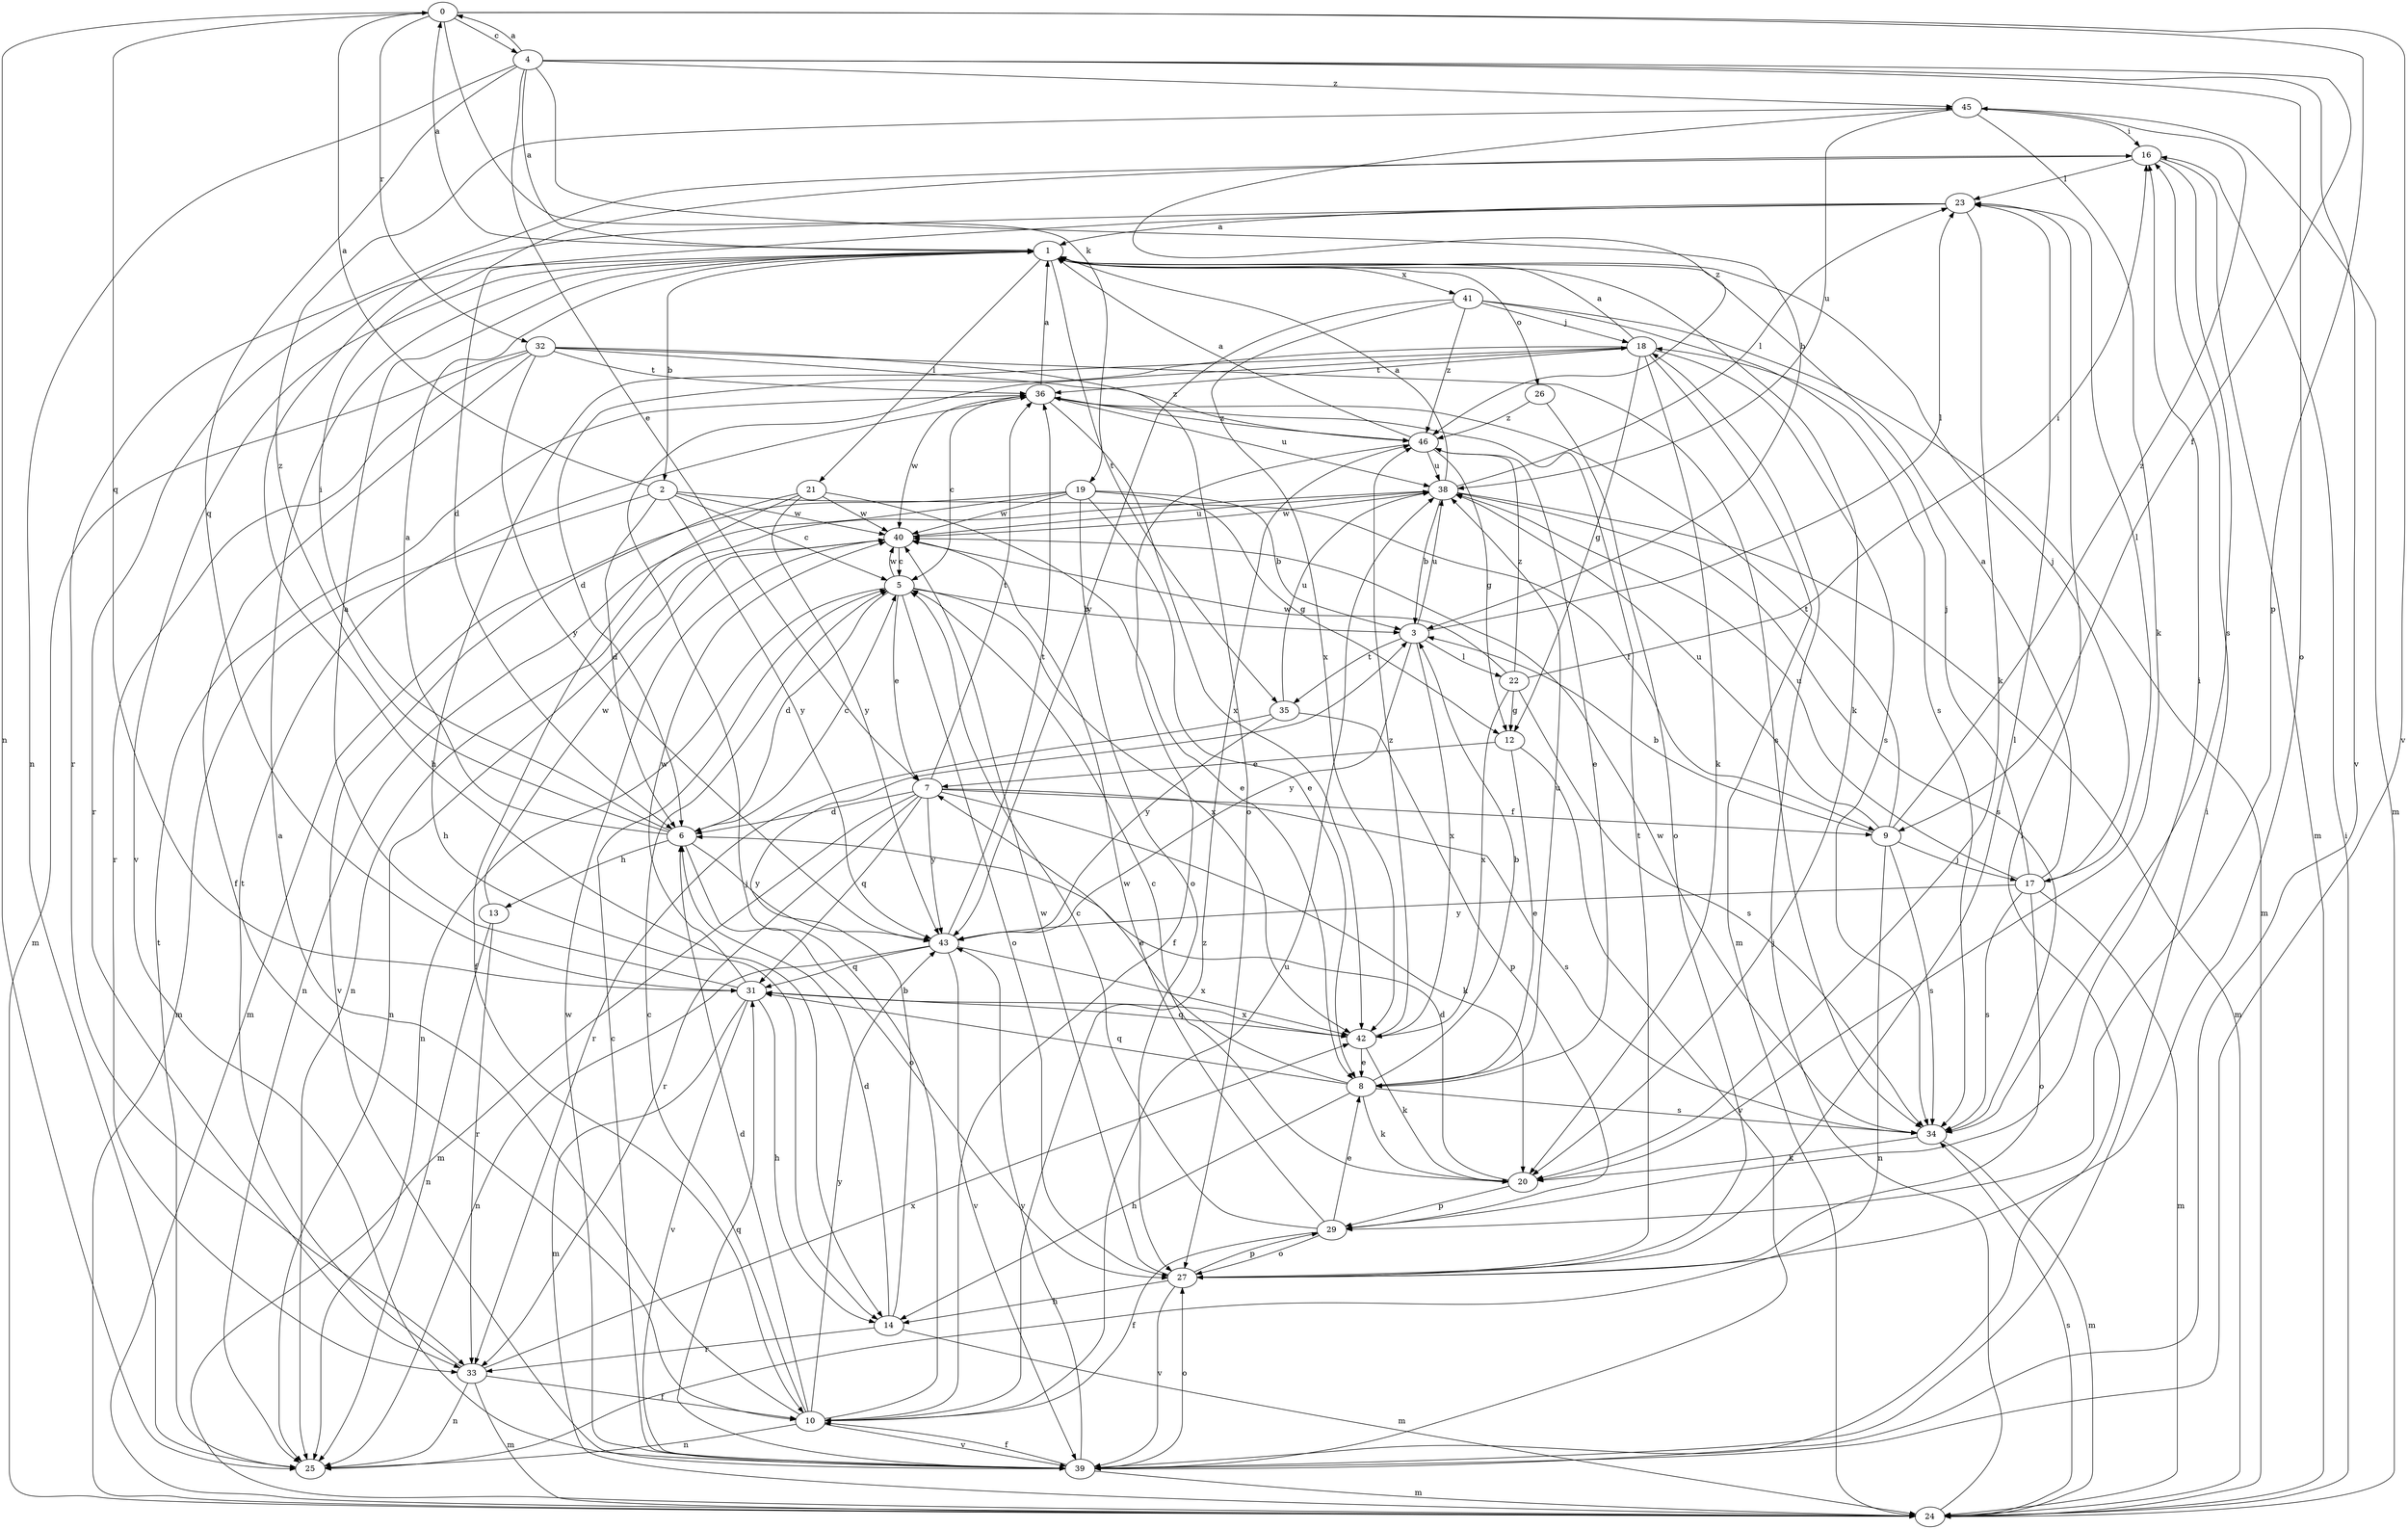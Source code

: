 strict digraph  {
0;
1;
2;
3;
4;
5;
6;
7;
8;
9;
10;
12;
13;
14;
16;
17;
18;
19;
20;
21;
22;
23;
24;
25;
26;
27;
29;
31;
32;
33;
34;
35;
36;
38;
39;
40;
41;
42;
43;
45;
46;
0 -> 4  [label=c];
0 -> 19  [label=k];
0 -> 25  [label=n];
0 -> 29  [label=p];
0 -> 31  [label=q];
0 -> 32  [label=r];
0 -> 39  [label=v];
1 -> 0  [label=a];
1 -> 2  [label=b];
1 -> 17  [label=j];
1 -> 20  [label=k];
1 -> 21  [label=l];
1 -> 26  [label=o];
1 -> 33  [label=r];
1 -> 35  [label=t];
1 -> 39  [label=v];
1 -> 41  [label=x];
2 -> 0  [label=a];
2 -> 5  [label=c];
2 -> 6  [label=d];
2 -> 9  [label=f];
2 -> 24  [label=m];
2 -> 40  [label=w];
2 -> 43  [label=y];
3 -> 22  [label=l];
3 -> 23  [label=l];
3 -> 35  [label=t];
3 -> 38  [label=u];
3 -> 42  [label=x];
3 -> 43  [label=y];
4 -> 0  [label=a];
4 -> 1  [label=a];
4 -> 3  [label=b];
4 -> 7  [label=e];
4 -> 9  [label=f];
4 -> 25  [label=n];
4 -> 27  [label=o];
4 -> 31  [label=q];
4 -> 39  [label=v];
4 -> 45  [label=z];
5 -> 3  [label=b];
5 -> 6  [label=d];
5 -> 7  [label=e];
5 -> 25  [label=n];
5 -> 27  [label=o];
5 -> 40  [label=w];
5 -> 42  [label=x];
6 -> 1  [label=a];
6 -> 5  [label=c];
6 -> 13  [label=h];
6 -> 16  [label=i];
6 -> 27  [label=o];
6 -> 43  [label=y];
6 -> 45  [label=z];
7 -> 6  [label=d];
7 -> 9  [label=f];
7 -> 20  [label=k];
7 -> 24  [label=m];
7 -> 31  [label=q];
7 -> 33  [label=r];
7 -> 34  [label=s];
7 -> 36  [label=t];
7 -> 43  [label=y];
8 -> 3  [label=b];
8 -> 7  [label=e];
8 -> 14  [label=h];
8 -> 20  [label=k];
8 -> 31  [label=q];
8 -> 34  [label=s];
8 -> 38  [label=u];
9 -> 3  [label=b];
9 -> 17  [label=j];
9 -> 25  [label=n];
9 -> 34  [label=s];
9 -> 36  [label=t];
9 -> 38  [label=u];
9 -> 45  [label=z];
10 -> 1  [label=a];
10 -> 5  [label=c];
10 -> 6  [label=d];
10 -> 18  [label=j];
10 -> 25  [label=n];
10 -> 38  [label=u];
10 -> 39  [label=v];
10 -> 43  [label=y];
10 -> 46  [label=z];
12 -> 7  [label=e];
12 -> 8  [label=e];
12 -> 39  [label=v];
13 -> 25  [label=n];
13 -> 33  [label=r];
13 -> 40  [label=w];
14 -> 3  [label=b];
14 -> 6  [label=d];
14 -> 24  [label=m];
14 -> 33  [label=r];
16 -> 23  [label=l];
16 -> 24  [label=m];
16 -> 33  [label=r];
16 -> 34  [label=s];
17 -> 1  [label=a];
17 -> 18  [label=j];
17 -> 23  [label=l];
17 -> 24  [label=m];
17 -> 27  [label=o];
17 -> 34  [label=s];
17 -> 38  [label=u];
17 -> 43  [label=y];
18 -> 1  [label=a];
18 -> 6  [label=d];
18 -> 12  [label=g];
18 -> 14  [label=h];
18 -> 20  [label=k];
18 -> 24  [label=m];
18 -> 34  [label=s];
18 -> 36  [label=t];
19 -> 3  [label=b];
19 -> 8  [label=e];
19 -> 12  [label=g];
19 -> 24  [label=m];
19 -> 25  [label=n];
19 -> 27  [label=o];
19 -> 40  [label=w];
20 -> 5  [label=c];
20 -> 6  [label=d];
20 -> 29  [label=p];
21 -> 8  [label=e];
21 -> 10  [label=f];
21 -> 39  [label=v];
21 -> 40  [label=w];
21 -> 43  [label=y];
22 -> 12  [label=g];
22 -> 16  [label=i];
22 -> 34  [label=s];
22 -> 40  [label=w];
22 -> 42  [label=x];
22 -> 46  [label=z];
23 -> 1  [label=a];
23 -> 6  [label=d];
23 -> 14  [label=h];
23 -> 20  [label=k];
24 -> 16  [label=i];
24 -> 18  [label=j];
24 -> 34  [label=s];
25 -> 36  [label=t];
26 -> 27  [label=o];
26 -> 46  [label=z];
27 -> 14  [label=h];
27 -> 23  [label=l];
27 -> 29  [label=p];
27 -> 36  [label=t];
27 -> 39  [label=v];
27 -> 40  [label=w];
29 -> 5  [label=c];
29 -> 8  [label=e];
29 -> 10  [label=f];
29 -> 16  [label=i];
29 -> 27  [label=o];
29 -> 40  [label=w];
31 -> 1  [label=a];
31 -> 14  [label=h];
31 -> 24  [label=m];
31 -> 39  [label=v];
31 -> 40  [label=w];
31 -> 42  [label=x];
32 -> 10  [label=f];
32 -> 24  [label=m];
32 -> 27  [label=o];
32 -> 33  [label=r];
32 -> 34  [label=s];
32 -> 36  [label=t];
32 -> 43  [label=y];
32 -> 46  [label=z];
33 -> 10  [label=f];
33 -> 24  [label=m];
33 -> 25  [label=n];
33 -> 36  [label=t];
33 -> 42  [label=x];
34 -> 20  [label=k];
34 -> 24  [label=m];
34 -> 40  [label=w];
35 -> 29  [label=p];
35 -> 33  [label=r];
35 -> 38  [label=u];
35 -> 43  [label=y];
36 -> 1  [label=a];
36 -> 5  [label=c];
36 -> 38  [label=u];
36 -> 40  [label=w];
36 -> 42  [label=x];
36 -> 46  [label=z];
38 -> 1  [label=a];
38 -> 3  [label=b];
38 -> 23  [label=l];
38 -> 24  [label=m];
38 -> 25  [label=n];
38 -> 34  [label=s];
38 -> 40  [label=w];
39 -> 5  [label=c];
39 -> 10  [label=f];
39 -> 16  [label=i];
39 -> 23  [label=l];
39 -> 24  [label=m];
39 -> 27  [label=o];
39 -> 31  [label=q];
39 -> 40  [label=w];
39 -> 43  [label=y];
40 -> 5  [label=c];
40 -> 25  [label=n];
40 -> 38  [label=u];
41 -> 18  [label=j];
41 -> 24  [label=m];
41 -> 34  [label=s];
41 -> 42  [label=x];
41 -> 43  [label=y];
41 -> 46  [label=z];
42 -> 8  [label=e];
42 -> 20  [label=k];
42 -> 31  [label=q];
42 -> 46  [label=z];
43 -> 25  [label=n];
43 -> 31  [label=q];
43 -> 36  [label=t];
43 -> 39  [label=v];
43 -> 42  [label=x];
45 -> 16  [label=i];
45 -> 20  [label=k];
45 -> 24  [label=m];
45 -> 38  [label=u];
45 -> 46  [label=z];
46 -> 1  [label=a];
46 -> 8  [label=e];
46 -> 10  [label=f];
46 -> 12  [label=g];
46 -> 38  [label=u];
}
